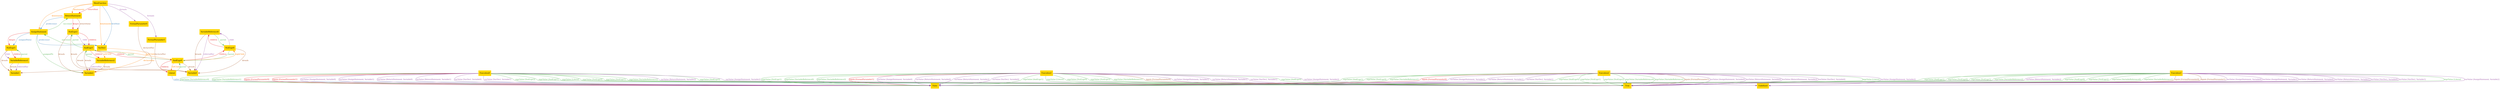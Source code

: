 digraph "graph" {
graph [fontsize=12]
node [fontsize=12]
edge [fontsize=12]
rankdir=TB;
"N22" -> "N21" [uuid = "<AssignStatement, NotExpr1>", color = "#e41a1c", fontcolor = "#e41a1c", style = "solid", label = "$exprs", dir = "forward", weight = "1"]
"N23" -> "N20" [uuid = "<ReturnStatement, NotExpr2>", color = "#e41a1c", fontcolor = "#e41a1c", style = "solid", label = "$exprs", dir = "forward", weight = "1"]
"N16" -> "N10" [uuid = "<AndExpr0, Variable0>", color = "#a65628", fontcolor = "#a65628", style = "solid", label = "$reads", dir = "forward", weight = "1"]
"N17" -> "N10" [uuid = "<AndExpr1, Variable0>", color = "#a65628", fontcolor = "#a65628", style = "solid", label = "$reads", dir = "forward", weight = "1"]
"N17" -> "N9" [uuid = "<AndExpr1, Variable2>", color = "#a65628", fontcolor = "#a65628", style = "solid", label = "$reads", dir = "forward", weight = "1"]
"N18" -> "N10" [uuid = "<NotExpr0, Variable0>", color = "#a65628", fontcolor = "#a65628", style = "solid", label = "$reads", dir = "forward", weight = "1"]
"N21" -> "N7" [uuid = "<NotExpr1, Variable1>", color = "#a65628", fontcolor = "#a65628", style = "solid", label = "$reads", dir = "forward", weight = "1"]
"N20" -> "N10" [uuid = "<NotExpr2, Variable0>", color = "#a65628", fontcolor = "#a65628", style = "solid", label = "$reads", dir = "forward", weight = "1"]
"N20" -> "N9" [uuid = "<NotExpr2, Variable2>", color = "#a65628", fontcolor = "#a65628", style = "solid", label = "$reads", dir = "forward", weight = "1"]
"N19" -> "N10" [uuid = "<VariableReference0, Variable0>", color = "#a65628", fontcolor = "#a65628", style = "solid", label = "$reads", dir = "forward", weight = "1"]
"N13" -> "N7" [uuid = "<VariableReference1, Variable1>", color = "#a65628", fontcolor = "#a65628", style = "solid", label = "$reads", dir = "forward", weight = "1"]
"N14" -> "N9" [uuid = "<VariableReference2, Variable2>", color = "#a65628", fontcolor = "#a65628", style = "solid", label = "$reads", dir = "forward", weight = "1"]
"N24" -> "N22" [uuid = "<MainFunction, AssignStatement>", color = "#ff7f00", fontcolor = "#ff7f00", style = "solid", label = "$statements", dir = "forward", weight = "1"]
"N24" -> "N23" [uuid = "<MainFunction, ReturnStatement>", color = "#ff7f00", fontcolor = "#ff7f00", style = "solid", label = "$statements", dir = "forward", weight = "1"]
"N24" -> "N12" [uuid = "<MainFunction, VarDecl>", color = "#ff7f00", fontcolor = "#ff7f00", style = "solid", label = "$statements", dir = "forward", weight = "1"]
"N22" -> "N9" [uuid = "<AssignStatement, Variable2>", color = "#4daf4a", fontcolor = "#4daf4a", style = "solid", label = "assignedTo", dir = "forward", weight = "1"]
"N22" -> "N21" [uuid = "<AssignStatement, NotExpr1>", color = "#377eb8", fontcolor = "#377eb8", style = "solid", label = "assignedValue", dir = "forward", weight = "1"]
"N19" -> "N18" [uuid = "<NotExpr0, VariableReference0>", color = "#984ea3", fontcolor = "#984ea3", style = "solid", label = "child", dir = "back", weight = "1"]
"N21" -> "N13" [uuid = "<NotExpr1, VariableReference1>", color = "#984ea3", fontcolor = "#984ea3", style = "solid", label = "child", dir = "forward", weight = "1"]
"N20" -> "N17" [uuid = "<NotExpr2, AndExpr1>", color = "#984ea3", fontcolor = "#984ea3", style = "solid", label = "child", dir = "forward", weight = "1"]
"N16" -> "N15" [uuid = "<AndExpr0, Literal>", color = "#e41a1c", fontcolor = "#e41a1c", style = "solid", label = "children", dir = "forward", weight = "1"]
"N18" -> "N16" [uuid = "<AndExpr0, NotExpr0>", color = "#e41a1c", fontcolor = "#e41a1c", style = "solid", label = "children", dir = "back", weight = "1"]
"N17" -> "N16" [uuid = "<AndExpr1, AndExpr0>", color = "#e41a1c", fontcolor = "#e41a1c", style = "solid", label = "children", dir = "forward", weight = "1"]
"N17" -> "N14" [uuid = "<AndExpr1, VariableReference2>", color = "#e41a1c", fontcolor = "#e41a1c", style = "solid", label = "children", dir = "forward", weight = "1"]
"N19" -> "N18" [uuid = "<NotExpr0, VariableReference0>", color = "#e41a1c", fontcolor = "#e41a1c", style = "solid", label = "children", dir = "back", weight = "1"]
"N21" -> "N13" [uuid = "<NotExpr1, VariableReference1>", color = "#e41a1c", fontcolor = "#e41a1c", style = "solid", label = "children", dir = "forward", weight = "1"]
"N20" -> "N17" [uuid = "<NotExpr2, AndExpr1>", color = "#e41a1c", fontcolor = "#e41a1c", style = "solid", label = "children", dir = "forward", weight = "1"]
"N8" -> "N7" [uuid = "<FormalParameter0, Variable1>", color = "#a65628", fontcolor = "#a65628", style = "solid", label = "declaredVar", dir = "forward", weight = "1"]
"N11" -> "N10" [uuid = "<FormalParameter1, Variable0>", color = "#a65628", fontcolor = "#a65628", style = "solid", label = "declaredVar", dir = "forward", weight = "1"]
"N12" -> "N9" [uuid = "<VarDecl, Variable2>", color = "#ff7f00", fontcolor = "#ff7f00", style = "solid", label = "declaredVar", dir = "forward", weight = "1"]
"N6" -> "N2" [uuid = "<Execution0, AndExpr0, True>", color = "#4daf4a", fontcolor = "#4daf4a", style = "solid", label = "exprValue [AndExpr0]", dir = "forward", weight = "1"]
"N6" -> "N2" [uuid = "<Execution0, AndExpr1, True>", color = "#4daf4a", fontcolor = "#4daf4a", style = "solid", label = "exprValue [AndExpr1]", dir = "forward", weight = "1"]
"N6" -> "N2" [uuid = "<Execution0, Literal, True>", color = "#4daf4a", fontcolor = "#4daf4a", style = "solid", label = "exprValue [Literal]", dir = "forward", weight = "1"]
"N6" -> "N2" [uuid = "<Execution0, NotExpr0, True>", color = "#4daf4a", fontcolor = "#4daf4a", style = "solid", label = "exprValue [NotExpr0]", dir = "forward", weight = "1"]
"N6" -> "N2" [uuid = "<Execution0, NotExpr1, True>", color = "#4daf4a", fontcolor = "#4daf4a", style = "solid", label = "exprValue [NotExpr1]", dir = "forward", weight = "1"]
"N6" -> "N1" [uuid = "<Execution0, NotExpr2, False>", color = "#4daf4a", fontcolor = "#4daf4a", style = "solid", label = "exprValue [NotExpr2]", dir = "forward", weight = "1"]
"N6" -> "N1" [uuid = "<Execution0, VariableReference0, False>", color = "#4daf4a", fontcolor = "#4daf4a", style = "solid", label = "exprValue [VariableReference0]", dir = "forward", weight = "1"]
"N6" -> "N1" [uuid = "<Execution0, VariableReference1, False>", color = "#4daf4a", fontcolor = "#4daf4a", style = "solid", label = "exprValue [VariableReference1]", dir = "forward", weight = "1"]
"N6" -> "N2" [uuid = "<Execution0, VariableReference2, True>", color = "#4daf4a", fontcolor = "#4daf4a", style = "solid", label = "exprValue [VariableReference2]", dir = "forward", weight = "1"]
"N5" -> "N2" [uuid = "<Execution1, AndExpr0, True>", color = "#4daf4a", fontcolor = "#4daf4a", style = "solid", label = "exprValue [AndExpr0]", dir = "forward", weight = "1"]
"N5" -> "N1" [uuid = "<Execution1, AndExpr1, False>", color = "#4daf4a", fontcolor = "#4daf4a", style = "solid", label = "exprValue [AndExpr1]", dir = "forward", weight = "1"]
"N5" -> "N2" [uuid = "<Execution1, Literal, True>", color = "#4daf4a", fontcolor = "#4daf4a", style = "solid", label = "exprValue [Literal]", dir = "forward", weight = "1"]
"N5" -> "N2" [uuid = "<Execution1, NotExpr0, True>", color = "#4daf4a", fontcolor = "#4daf4a", style = "solid", label = "exprValue [NotExpr0]", dir = "forward", weight = "1"]
"N5" -> "N1" [uuid = "<Execution1, NotExpr1, False>", color = "#4daf4a", fontcolor = "#4daf4a", style = "solid", label = "exprValue [NotExpr1]", dir = "forward", weight = "1"]
"N5" -> "N2" [uuid = "<Execution1, NotExpr2, True>", color = "#4daf4a", fontcolor = "#4daf4a", style = "solid", label = "exprValue [NotExpr2]", dir = "forward", weight = "1"]
"N5" -> "N1" [uuid = "<Execution1, VariableReference0, False>", color = "#4daf4a", fontcolor = "#4daf4a", style = "solid", label = "exprValue [VariableReference0]", dir = "forward", weight = "1"]
"N5" -> "N2" [uuid = "<Execution1, VariableReference1, True>", color = "#4daf4a", fontcolor = "#4daf4a", style = "solid", label = "exprValue [VariableReference1]", dir = "forward", weight = "1"]
"N5" -> "N1" [uuid = "<Execution1, VariableReference2, False>", color = "#4daf4a", fontcolor = "#4daf4a", style = "solid", label = "exprValue [VariableReference2]", dir = "forward", weight = "1"]
"N4" -> "N1" [uuid = "<Execution2, AndExpr0, False>", color = "#4daf4a", fontcolor = "#4daf4a", style = "solid", label = "exprValue [AndExpr0]", dir = "forward", weight = "1"]
"N4" -> "N1" [uuid = "<Execution2, AndExpr1, False>", color = "#4daf4a", fontcolor = "#4daf4a", style = "solid", label = "exprValue [AndExpr1]", dir = "forward", weight = "1"]
"N4" -> "N2" [uuid = "<Execution2, Literal, True>", color = "#4daf4a", fontcolor = "#4daf4a", style = "solid", label = "exprValue [Literal]", dir = "forward", weight = "1"]
"N4" -> "N1" [uuid = "<Execution2, NotExpr0, False>", color = "#4daf4a", fontcolor = "#4daf4a", style = "solid", label = "exprValue [NotExpr0]", dir = "forward", weight = "1"]
"N4" -> "N2" [uuid = "<Execution2, NotExpr1, True>", color = "#4daf4a", fontcolor = "#4daf4a", style = "solid", label = "exprValue [NotExpr1]", dir = "forward", weight = "1"]
"N4" -> "N2" [uuid = "<Execution2, NotExpr2, True>", color = "#4daf4a", fontcolor = "#4daf4a", style = "solid", label = "exprValue [NotExpr2]", dir = "forward", weight = "1"]
"N4" -> "N2" [uuid = "<Execution2, VariableReference0, True>", color = "#4daf4a", fontcolor = "#4daf4a", style = "solid", label = "exprValue [VariableReference0]", dir = "forward", weight = "1"]
"N4" -> "N1" [uuid = "<Execution2, VariableReference1, False>", color = "#4daf4a", fontcolor = "#4daf4a", style = "solid", label = "exprValue [VariableReference1]", dir = "forward", weight = "1"]
"N4" -> "N2" [uuid = "<Execution2, VariableReference2, True>", color = "#4daf4a", fontcolor = "#4daf4a", style = "solid", label = "exprValue [VariableReference2]", dir = "forward", weight = "1"]
"N3" -> "N1" [uuid = "<Execution3, AndExpr0, False>", color = "#4daf4a", fontcolor = "#4daf4a", style = "solid", label = "exprValue [AndExpr0]", dir = "forward", weight = "1"]
"N3" -> "N1" [uuid = "<Execution3, AndExpr1, False>", color = "#4daf4a", fontcolor = "#4daf4a", style = "solid", label = "exprValue [AndExpr1]", dir = "forward", weight = "1"]
"N3" -> "N2" [uuid = "<Execution3, Literal, True>", color = "#4daf4a", fontcolor = "#4daf4a", style = "solid", label = "exprValue [Literal]", dir = "forward", weight = "1"]
"N3" -> "N1" [uuid = "<Execution3, NotExpr0, False>", color = "#4daf4a", fontcolor = "#4daf4a", style = "solid", label = "exprValue [NotExpr0]", dir = "forward", weight = "1"]
"N3" -> "N1" [uuid = "<Execution3, NotExpr1, False>", color = "#4daf4a", fontcolor = "#4daf4a", style = "solid", label = "exprValue [NotExpr1]", dir = "forward", weight = "1"]
"N3" -> "N2" [uuid = "<Execution3, NotExpr2, True>", color = "#4daf4a", fontcolor = "#4daf4a", style = "solid", label = "exprValue [NotExpr2]", dir = "forward", weight = "1"]
"N3" -> "N2" [uuid = "<Execution3, VariableReference0, True>", color = "#4daf4a", fontcolor = "#4daf4a", style = "solid", label = "exprValue [VariableReference0]", dir = "forward", weight = "1"]
"N3" -> "N2" [uuid = "<Execution3, VariableReference1, True>", color = "#4daf4a", fontcolor = "#4daf4a", style = "solid", label = "exprValue [VariableReference1]", dir = "forward", weight = "1"]
"N3" -> "N1" [uuid = "<Execution3, VariableReference2, False>", color = "#4daf4a", fontcolor = "#4daf4a", style = "solid", label = "exprValue [VariableReference2]", dir = "forward", weight = "1"]
"N24" -> "N12" [uuid = "<MainFunction, VarDecl>", color = "#377eb8", fontcolor = "#377eb8", style = "solid", label = "firstStmt", dir = "forward", weight = "1"]
"N24" -> "N8" [uuid = "<MainFunction, FormalParameter0>", color = "#984ea3", fontcolor = "#984ea3", style = "solid", label = "formals", dir = "forward", weight = "1"]
"N24" -> "N11" [uuid = "<MainFunction, FormalParameter1>", color = "#984ea3", fontcolor = "#984ea3", style = "solid", label = "formals", dir = "forward", weight = "1"]
"N6" -> "N1" [uuid = "<Execution0, FormalParameter0, False>", color = "#e41a1c", fontcolor = "#e41a1c", style = "solid", label = "inputs [FormalParameter0]", dir = "forward", weight = "1"]
"N6" -> "N1" [uuid = "<Execution0, FormalParameter1, False>", color = "#e41a1c", fontcolor = "#e41a1c", style = "solid", label = "inputs [FormalParameter1]", dir = "forward", weight = "1"]
"N5" -> "N1" [uuid = "<Execution1, FormalParameter1, False>", color = "#e41a1c", fontcolor = "#e41a1c", style = "solid", label = "inputs [FormalParameter1]", dir = "forward", weight = "1"]
"N4" -> "N1" [uuid = "<Execution2, FormalParameter0, False>", color = "#e41a1c", fontcolor = "#e41a1c", style = "solid", label = "inputs [FormalParameter0]", dir = "forward", weight = "1"]
"N5" -> "N2" [uuid = "<Execution1, FormalParameter0, True>", color = "#a65628", fontcolor = "#a65628", style = "solid", label = "inputs [FormalParameter0]", dir = "forward", weight = "1"]
"N4" -> "N2" [uuid = "<Execution2, FormalParameter1, True>", color = "#a65628", fontcolor = "#a65628", style = "solid", label = "inputs [FormalParameter1]", dir = "forward", weight = "1"]
"N3" -> "N2" [uuid = "<Execution3, FormalParameter0, True>", color = "#a65628", fontcolor = "#a65628", style = "solid", label = "inputs [FormalParameter0]", dir = "forward", weight = "1"]
"N3" -> "N2" [uuid = "<Execution3, FormalParameter1, True>", color = "#a65628", fontcolor = "#a65628", style = "solid", label = "inputs [FormalParameter1]", dir = "forward", weight = "1"]
"N16" -> "N15" [uuid = "<AndExpr0, Literal>", color = "#ff7f00", fontcolor = "#ff7f00", style = "solid", label = "leftChild", dir = "forward", weight = "1"]
"N17" -> "N14" [uuid = "<AndExpr1, VariableReference2>", color = "#ff7f00", fontcolor = "#ff7f00", style = "solid", label = "leftChild", dir = "forward", weight = "1"]
"N17" -> "N16" [uuid = "<AndExpr0, AndExpr1>", color = "#4daf4a", fontcolor = "#4daf4a", style = "solid", label = "parent", dir = "back", weight = "1"]
"N20" -> "N17" [uuid = "<AndExpr1, NotExpr2>", color = "#4daf4a", fontcolor = "#4daf4a", style = "solid", label = "parent", dir = "back", weight = "1"]
"N16" -> "N15" [uuid = "<Literal, AndExpr0>", color = "#4daf4a", fontcolor = "#4daf4a", style = "solid", label = "parent", dir = "back", weight = "1"]
"N18" -> "N16" [uuid = "<NotExpr0, AndExpr0>", color = "#4daf4a", fontcolor = "#4daf4a", style = "solid", label = "parent", dir = "forward", weight = "1"]
"N19" -> "N18" [uuid = "<VariableReference0, NotExpr0>", color = "#4daf4a", fontcolor = "#4daf4a", style = "solid", label = "parent", dir = "forward", weight = "1"]
"N21" -> "N13" [uuid = "<VariableReference1, NotExpr1>", color = "#4daf4a", fontcolor = "#4daf4a", style = "solid", label = "parent", dir = "back", weight = "1"]
"N17" -> "N14" [uuid = "<VariableReference2, AndExpr1>", color = "#4daf4a", fontcolor = "#4daf4a", style = "solid", label = "parent", dir = "back", weight = "1"]
"N22" -> "N12" [uuid = "<AssignStatement, VarDecl>", color = "#377eb8", fontcolor = "#377eb8", style = "solid", label = "predecessor", dir = "forward", weight = "1"]
"N23" -> "N22" [uuid = "<ReturnStatement, AssignStatement>", color = "#377eb8", fontcolor = "#377eb8", style = "solid", label = "predecessor", dir = "forward", weight = "1"]
"N19" -> "N10" [uuid = "<VariableReference0, Variable0>", color = "#984ea3", fontcolor = "#984ea3", style = "solid", label = "referredVar", dir = "forward", weight = "1"]
"N13" -> "N7" [uuid = "<VariableReference1, Variable1>", color = "#984ea3", fontcolor = "#984ea3", style = "solid", label = "referredVar", dir = "forward", weight = "1"]
"N14" -> "N9" [uuid = "<VariableReference2, Variable2>", color = "#984ea3", fontcolor = "#984ea3", style = "solid", label = "referredVar", dir = "forward", weight = "1"]
"N24" -> "N23" [uuid = "<MainFunction, ReturnStatement>", color = "#e41a1c", fontcolor = "#e41a1c", style = "solid", label = "returnStmt", dir = "forward", weight = "1"]
"N23" -> "N20" [uuid = "<ReturnStatement, NotExpr2>", color = "#a65628", fontcolor = "#a65628", style = "solid", label = "returnValue", dir = "forward", weight = "1"]
"N18" -> "N16" [uuid = "<AndExpr0, NotExpr0>", color = "#ff7f00", fontcolor = "#ff7f00", style = "solid", label = "rightChild", dir = "back", weight = "1"]
"N17" -> "N16" [uuid = "<AndExpr1, AndExpr0>", color = "#ff7f00", fontcolor = "#ff7f00", style = "solid", label = "rightChild", dir = "forward", weight = "1"]
"N23" -> "N22" [uuid = "<AssignStatement, ReturnStatement>", color = "#4daf4a", fontcolor = "#4daf4a", style = "solid", label = "successor", dir = "back", weight = "1"]
"N22" -> "N12" [uuid = "<VarDecl, AssignStatement>", color = "#4daf4a", fontcolor = "#4daf4a", style = "solid", label = "successor", dir = "back", weight = "1"]
"N15" -> "N2" [uuid = "<Literal, True>", color = "#377eb8", fontcolor = "#377eb8", style = "solid", label = "value", dir = "forward", weight = "1"]
"N6" -> "N1" [uuid = "<Execution0, AssignStatement, Variable0, False>", color = "#984ea3", fontcolor = "#984ea3", style = "solid", label = "varValue [AssignStatement, Variable0]", dir = "forward", weight = "1"]
"N6" -> "N1" [uuid = "<Execution0, AssignStatement, Variable1, False>", color = "#984ea3", fontcolor = "#984ea3", style = "solid", label = "varValue [AssignStatement, Variable1]", dir = "forward", weight = "1"]
"N6" -> "N0" [uuid = "<Execution0, AssignStatement, Variable2, Undefined>", color = "#984ea3", fontcolor = "#984ea3", style = "solid", label = "varValue [AssignStatement, Variable2]", dir = "forward", weight = "1"]
"N6" -> "N1" [uuid = "<Execution0, ReturnStatement, Variable0, False>", color = "#984ea3", fontcolor = "#984ea3", style = "solid", label = "varValue [ReturnStatement, Variable0]", dir = "forward", weight = "1"]
"N6" -> "N1" [uuid = "<Execution0, ReturnStatement, Variable1, False>", color = "#984ea3", fontcolor = "#984ea3", style = "solid", label = "varValue [ReturnStatement, Variable1]", dir = "forward", weight = "1"]
"N6" -> "N2" [uuid = "<Execution0, ReturnStatement, Variable2, True>", color = "#984ea3", fontcolor = "#984ea3", style = "solid", label = "varValue [ReturnStatement, Variable2]", dir = "forward", weight = "1"]
"N6" -> "N1" [uuid = "<Execution0, VarDecl, Variable0, False>", color = "#984ea3", fontcolor = "#984ea3", style = "solid", label = "varValue [VarDecl, Variable0]", dir = "forward", weight = "1"]
"N6" -> "N1" [uuid = "<Execution0, VarDecl, Variable1, False>", color = "#984ea3", fontcolor = "#984ea3", style = "solid", label = "varValue [VarDecl, Variable1]", dir = "forward", weight = "1"]
"N5" -> "N1" [uuid = "<Execution1, AssignStatement, Variable0, False>", color = "#984ea3", fontcolor = "#984ea3", style = "solid", label = "varValue [AssignStatement, Variable0]", dir = "forward", weight = "1"]
"N5" -> "N2" [uuid = "<Execution1, AssignStatement, Variable1, True>", color = "#984ea3", fontcolor = "#984ea3", style = "solid", label = "varValue [AssignStatement, Variable1]", dir = "forward", weight = "1"]
"N5" -> "N0" [uuid = "<Execution1, AssignStatement, Variable2, Undefined>", color = "#984ea3", fontcolor = "#984ea3", style = "solid", label = "varValue [AssignStatement, Variable2]", dir = "forward", weight = "1"]
"N5" -> "N1" [uuid = "<Execution1, ReturnStatement, Variable0, False>", color = "#984ea3", fontcolor = "#984ea3", style = "solid", label = "varValue [ReturnStatement, Variable0]", dir = "forward", weight = "1"]
"N5" -> "N2" [uuid = "<Execution1, ReturnStatement, Variable1, True>", color = "#984ea3", fontcolor = "#984ea3", style = "solid", label = "varValue [ReturnStatement, Variable1]", dir = "forward", weight = "1"]
"N5" -> "N1" [uuid = "<Execution1, ReturnStatement, Variable2, False>", color = "#984ea3", fontcolor = "#984ea3", style = "solid", label = "varValue [ReturnStatement, Variable2]", dir = "forward", weight = "1"]
"N5" -> "N1" [uuid = "<Execution1, VarDecl, Variable0, False>", color = "#984ea3", fontcolor = "#984ea3", style = "solid", label = "varValue [VarDecl, Variable0]", dir = "forward", weight = "1"]
"N5" -> "N2" [uuid = "<Execution1, VarDecl, Variable1, True>", color = "#984ea3", fontcolor = "#984ea3", style = "solid", label = "varValue [VarDecl, Variable1]", dir = "forward", weight = "1"]
"N4" -> "N2" [uuid = "<Execution2, AssignStatement, Variable0, True>", color = "#984ea3", fontcolor = "#984ea3", style = "solid", label = "varValue [AssignStatement, Variable0]", dir = "forward", weight = "1"]
"N4" -> "N1" [uuid = "<Execution2, AssignStatement, Variable1, False>", color = "#984ea3", fontcolor = "#984ea3", style = "solid", label = "varValue [AssignStatement, Variable1]", dir = "forward", weight = "1"]
"N4" -> "N0" [uuid = "<Execution2, AssignStatement, Variable2, Undefined>", color = "#984ea3", fontcolor = "#984ea3", style = "solid", label = "varValue [AssignStatement, Variable2]", dir = "forward", weight = "1"]
"N4" -> "N2" [uuid = "<Execution2, ReturnStatement, Variable0, True>", color = "#984ea3", fontcolor = "#984ea3", style = "solid", label = "varValue [ReturnStatement, Variable0]", dir = "forward", weight = "1"]
"N4" -> "N1" [uuid = "<Execution2, ReturnStatement, Variable1, False>", color = "#984ea3", fontcolor = "#984ea3", style = "solid", label = "varValue [ReturnStatement, Variable1]", dir = "forward", weight = "1"]
"N4" -> "N2" [uuid = "<Execution2, ReturnStatement, Variable2, True>", color = "#984ea3", fontcolor = "#984ea3", style = "solid", label = "varValue [ReturnStatement, Variable2]", dir = "forward", weight = "1"]
"N4" -> "N2" [uuid = "<Execution2, VarDecl, Variable0, True>", color = "#984ea3", fontcolor = "#984ea3", style = "solid", label = "varValue [VarDecl, Variable0]", dir = "forward", weight = "1"]
"N4" -> "N1" [uuid = "<Execution2, VarDecl, Variable1, False>", color = "#984ea3", fontcolor = "#984ea3", style = "solid", label = "varValue [VarDecl, Variable1]", dir = "forward", weight = "1"]
"N3" -> "N2" [uuid = "<Execution3, AssignStatement, Variable0, True>", color = "#984ea3", fontcolor = "#984ea3", style = "solid", label = "varValue [AssignStatement, Variable0]", dir = "forward", weight = "1"]
"N3" -> "N2" [uuid = "<Execution3, AssignStatement, Variable1, True>", color = "#984ea3", fontcolor = "#984ea3", style = "solid", label = "varValue [AssignStatement, Variable1]", dir = "forward", weight = "1"]
"N3" -> "N0" [uuid = "<Execution3, AssignStatement, Variable2, Undefined>", color = "#984ea3", fontcolor = "#984ea3", style = "solid", label = "varValue [AssignStatement, Variable2]", dir = "forward", weight = "1"]
"N3" -> "N2" [uuid = "<Execution3, ReturnStatement, Variable0, True>", color = "#984ea3", fontcolor = "#984ea3", style = "solid", label = "varValue [ReturnStatement, Variable0]", dir = "forward", weight = "1"]
"N3" -> "N2" [uuid = "<Execution3, ReturnStatement, Variable1, True>", color = "#984ea3", fontcolor = "#984ea3", style = "solid", label = "varValue [ReturnStatement, Variable1]", dir = "forward", weight = "1"]
"N3" -> "N1" [uuid = "<Execution3, ReturnStatement, Variable2, False>", color = "#984ea3", fontcolor = "#984ea3", style = "solid", label = "varValue [ReturnStatement, Variable2]", dir = "forward", weight = "1"]
"N3" -> "N2" [uuid = "<Execution3, VarDecl, Variable0, True>", color = "#984ea3", fontcolor = "#984ea3", style = "solid", label = "varValue [VarDecl, Variable0]", dir = "forward", weight = "1"]
"N3" -> "N2" [uuid = "<Execution3, VarDecl, Variable1, True>", color = "#984ea3", fontcolor = "#984ea3", style = "solid", label = "varValue [VarDecl, Variable1]", dir = "forward", weight = "1"]
"N0" [uuid="Undefined", label="Undefined", color="#ffd700", fontcolor = "#000000", shape = "box", style = "filled, solid"]
"N1" [uuid="False", label="False", color="#ffd700", fontcolor = "#000000", shape = "box", style = "filled, solid"]
"N2" [uuid="True", label="True", color="#ffd700", fontcolor = "#000000", shape = "box", style = "filled, solid"]
"N3" [uuid="Execution3", label="Execution3", color="#ffd700", fontcolor = "#000000", shape = "box", style = "filled, solid"]
"N4" [uuid="Execution2", label="Execution2", color="#ffd700", fontcolor = "#000000", shape = "box", style = "filled, solid"]
"N5" [uuid="Execution1", label="Execution1", color="#ffd700", fontcolor = "#000000", shape = "box", style = "filled, solid"]
"N6" [uuid="Execution0", label="Execution0", color="#ffd700", fontcolor = "#000000", shape = "box", style = "filled, solid"]
"N7" [uuid="Variable1", label="Variable1", color="#ffd700", fontcolor = "#000000", shape = "box", style = "filled, solid"]
"N8" [uuid="FormalParameter0", label="FormalParameter0", color="#ffd700", fontcolor = "#000000", shape = "box", style = "filled, solid"]
"N9" [uuid="Variable2", label="Variable2", color="#ffd700", fontcolor = "#000000", shape = "box", style = "filled, solid"]
"N10" [uuid="Variable0", label="Variable0", color="#ffd700", fontcolor = "#000000", shape = "box", style = "filled, solid"]
"N11" [uuid="FormalParameter1", label="FormalParameter1", color="#ffd700", fontcolor = "#000000", shape = "box", style = "filled, solid"]
"N12" [uuid="VarDecl", label="VarDecl", color="#ffd700", fontcolor = "#000000", shape = "box", style = "filled, solid"]
"N13" [uuid="VariableReference1", label="VariableReference1", color="#ffd700", fontcolor = "#000000", shape = "box", style = "filled, solid"]
"N14" [uuid="VariableReference2", label="VariableReference2", color="#ffd700", fontcolor = "#000000", shape = "box", style = "filled, solid"]
"N15" [uuid="Literal", label="Literal", color="#ffd700", fontcolor = "#000000", shape = "box", style = "filled, solid"]
"N16" [uuid="AndExpr0", label="AndExpr0", color="#ffd700", fontcolor = "#000000", shape = "box", style = "filled, solid"]
"N17" [uuid="AndExpr1", label="AndExpr1", color="#ffd700", fontcolor = "#000000", shape = "box", style = "filled, solid"]
"N18" [uuid="NotExpr0", label="NotExpr0", color="#ffd700", fontcolor = "#000000", shape = "box", style = "filled, solid"]
"N19" [uuid="VariableReference0", label="VariableReference0", color="#ffd700", fontcolor = "#000000", shape = "box", style = "filled, solid"]
"N20" [uuid="NotExpr2", label="NotExpr2", color="#ffd700", fontcolor = "#000000", shape = "box", style = "filled, solid"]
"N21" [uuid="NotExpr1", label="NotExpr1", color="#ffd700", fontcolor = "#000000", shape = "box", style = "filled, solid"]
"N22" [uuid="AssignStatement", label="AssignStatement", color="#ffd700", fontcolor = "#000000", shape = "box", style = "filled, solid"]
"N23" [uuid="ReturnStatement", label="ReturnStatement", color="#ffd700", fontcolor = "#000000", shape = "box", style = "filled, solid"]
"N24" [uuid="MainFunction", label="MainFunction", color="#ffd700", fontcolor = "#000000", shape = "box", style = "filled, solid"]
}
